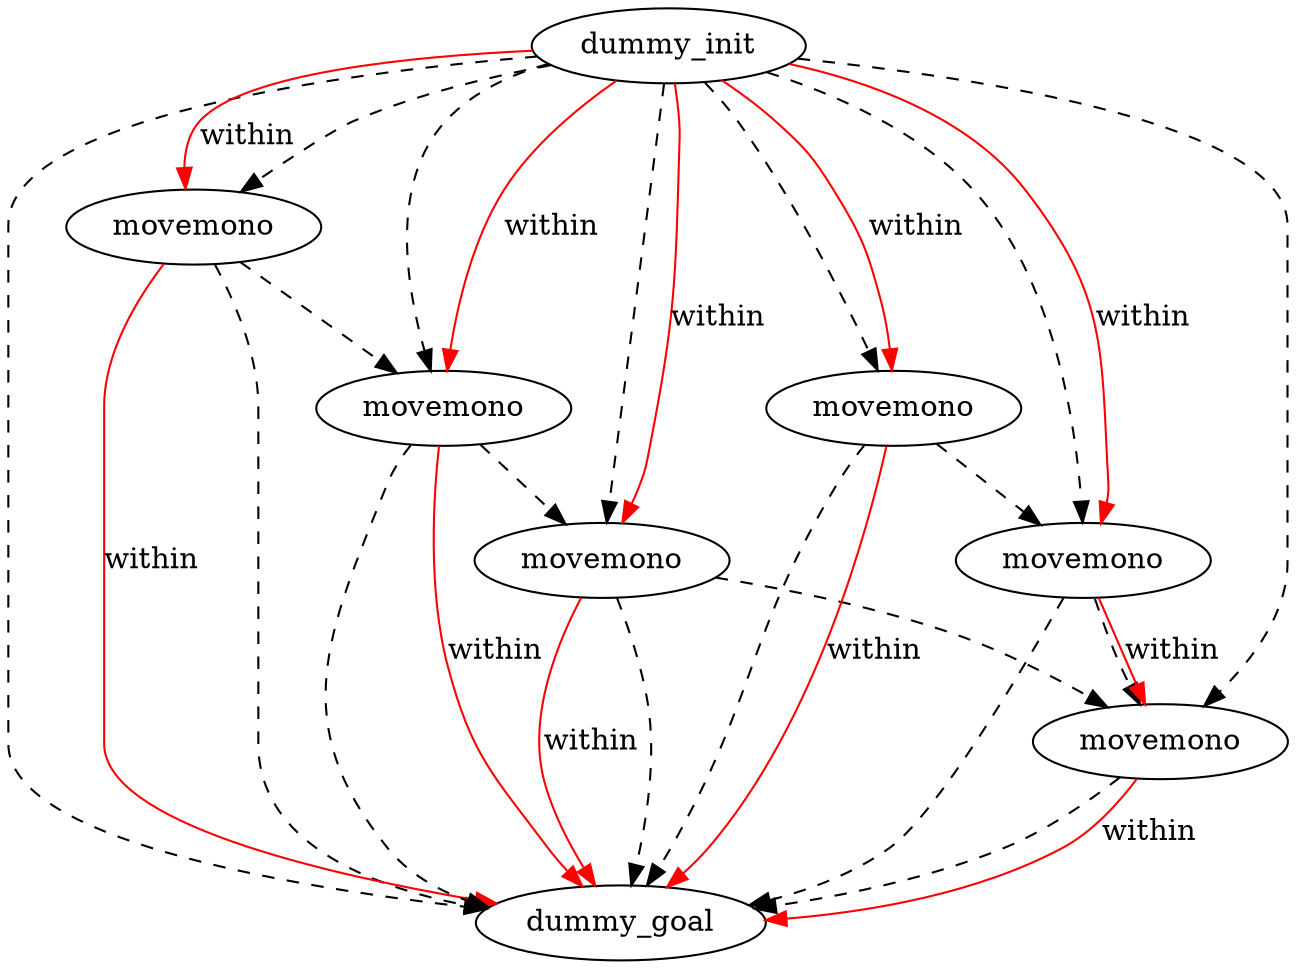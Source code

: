 digraph {
	"7afc5e03-cff6-5154-d76a-0940743fbc42" [label=dummy_init]
	"a390eb84-15d3-48fe-4f95-2fb84e582a5a" [label=dummy_goal]
	"8ba96f45-98ed-1fe6-398b-d872637b9d74" [label=movemono]
	"809ba386-c657-8e5b-088d-e8097226d5c4" [label=movemono]
	"e4e00e66-4999-d054-80ac-02f6b514d520" [label=movemono]
	"3d4c2815-e552-dbd0-fa5e-f857fd69f7a9" [label=movemono]
	"fa4f50c2-76af-8651-07e3-9fb48dbb9576" [label=movemono]
	"81dc36b8-afef-172a-eed8-66942d81d50e" [label=movemono]
	"e4e00e66-4999-d054-80ac-02f6b514d520" -> "3d4c2815-e552-dbd0-fa5e-f857fd69f7a9" [color=black style=dashed]
	"8ba96f45-98ed-1fe6-398b-d872637b9d74" -> "a390eb84-15d3-48fe-4f95-2fb84e582a5a" [color=black style=dashed]
	"7afc5e03-cff6-5154-d76a-0940743fbc42" -> "e4e00e66-4999-d054-80ac-02f6b514d520" [color=black style=dashed]
	"7afc5e03-cff6-5154-d76a-0940743fbc42" -> "809ba386-c657-8e5b-088d-e8097226d5c4" [color=black style=dashed]
	"7afc5e03-cff6-5154-d76a-0940743fbc42" -> "fa4f50c2-76af-8651-07e3-9fb48dbb9576" [color=black style=dashed]
	"fa4f50c2-76af-8651-07e3-9fb48dbb9576" -> "81dc36b8-afef-172a-eed8-66942d81d50e" [color=black style=dashed]
	"3d4c2815-e552-dbd0-fa5e-f857fd69f7a9" -> "a390eb84-15d3-48fe-4f95-2fb84e582a5a" [color=black style=dashed]
	"7afc5e03-cff6-5154-d76a-0940743fbc42" -> "a390eb84-15d3-48fe-4f95-2fb84e582a5a" [color=black style=dashed]
	"81dc36b8-afef-172a-eed8-66942d81d50e" -> "a390eb84-15d3-48fe-4f95-2fb84e582a5a" [color=black style=dashed]
	"7afc5e03-cff6-5154-d76a-0940743fbc42" -> "8ba96f45-98ed-1fe6-398b-d872637b9d74" [color=black style=dashed]
	"81dc36b8-afef-172a-eed8-66942d81d50e" -> "8ba96f45-98ed-1fe6-398b-d872637b9d74" [color=black style=dashed]
	"fa4f50c2-76af-8651-07e3-9fb48dbb9576" -> "a390eb84-15d3-48fe-4f95-2fb84e582a5a" [color=black style=dashed]
	"e4e00e66-4999-d054-80ac-02f6b514d520" -> "a390eb84-15d3-48fe-4f95-2fb84e582a5a" [color=black style=dashed]
	"809ba386-c657-8e5b-088d-e8097226d5c4" -> "a390eb84-15d3-48fe-4f95-2fb84e582a5a" [color=black style=dashed]
	"3d4c2815-e552-dbd0-fa5e-f857fd69f7a9" -> "8ba96f45-98ed-1fe6-398b-d872637b9d74" [color=black style=dashed]
	"7afc5e03-cff6-5154-d76a-0940743fbc42" -> "3d4c2815-e552-dbd0-fa5e-f857fd69f7a9" [color=black style=dashed]
	"7afc5e03-cff6-5154-d76a-0940743fbc42" -> "81dc36b8-afef-172a-eed8-66942d81d50e" [color=black style=dashed]
	"809ba386-c657-8e5b-088d-e8097226d5c4" -> "e4e00e66-4999-d054-80ac-02f6b514d520" [color=black style=dashed]
	"e4e00e66-4999-d054-80ac-02f6b514d520" -> "a390eb84-15d3-48fe-4f95-2fb84e582a5a" [label=within color=red]
	"7afc5e03-cff6-5154-d76a-0940743fbc42" -> "3d4c2815-e552-dbd0-fa5e-f857fd69f7a9" [label=within color=red]
	"81dc36b8-afef-172a-eed8-66942d81d50e" -> "8ba96f45-98ed-1fe6-398b-d872637b9d74" [label=within color=red]
	"fa4f50c2-76af-8651-07e3-9fb48dbb9576" -> "a390eb84-15d3-48fe-4f95-2fb84e582a5a" [label=within color=red]
	"809ba386-c657-8e5b-088d-e8097226d5c4" -> "a390eb84-15d3-48fe-4f95-2fb84e582a5a" [label=within color=red]
	"3d4c2815-e552-dbd0-fa5e-f857fd69f7a9" -> "a390eb84-15d3-48fe-4f95-2fb84e582a5a" [label=within color=red]
	"7afc5e03-cff6-5154-d76a-0940743fbc42" -> "809ba386-c657-8e5b-088d-e8097226d5c4" [label=within color=red]
	"7afc5e03-cff6-5154-d76a-0940743fbc42" -> "fa4f50c2-76af-8651-07e3-9fb48dbb9576" [label=within color=red]
	"8ba96f45-98ed-1fe6-398b-d872637b9d74" -> "a390eb84-15d3-48fe-4f95-2fb84e582a5a" [label=within color=red]
	"7afc5e03-cff6-5154-d76a-0940743fbc42" -> "81dc36b8-afef-172a-eed8-66942d81d50e" [label=within color=red]
	"7afc5e03-cff6-5154-d76a-0940743fbc42" -> "e4e00e66-4999-d054-80ac-02f6b514d520" [label=within color=red]
}
